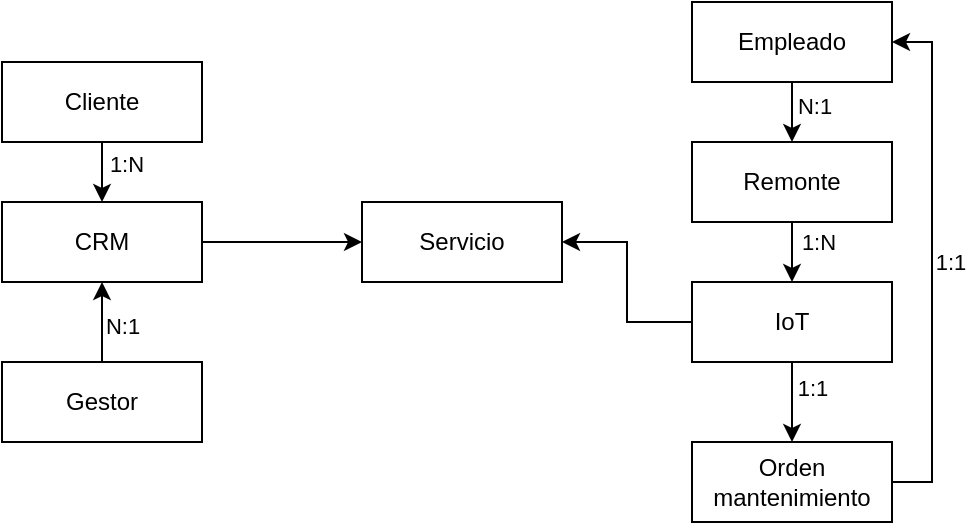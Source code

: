 <mxfile version="28.2.7">
  <diagram name="Página-1" id="kdq9eDzW0CuMS4SWS_TM">
    <mxGraphModel dx="1042" dy="527" grid="0" gridSize="10" guides="1" tooltips="1" connect="1" arrows="1" fold="1" page="1" pageScale="1" pageWidth="1169" pageHeight="827" math="0" shadow="0">
      <root>
        <mxCell id="0" />
        <mxCell id="1" parent="0" />
        <mxCell id="VXjBXhA9t8pkj6M9Qwx1-15" style="edgeStyle=orthogonalEdgeStyle;rounded=0;orthogonalLoop=1;jettySize=auto;html=1;exitX=0.5;exitY=1;exitDx=0;exitDy=0;entryX=0.5;entryY=0;entryDx=0;entryDy=0;" edge="1" parent="1" source="VXjBXhA9t8pkj6M9Qwx1-1" target="VXjBXhA9t8pkj6M9Qwx1-3">
          <mxGeometry relative="1" as="geometry" />
        </mxCell>
        <mxCell id="VXjBXhA9t8pkj6M9Qwx1-21" value="1:N" style="edgeLabel;html=1;align=center;verticalAlign=middle;resizable=0;points=[];" vertex="1" connectable="0" parent="VXjBXhA9t8pkj6M9Qwx1-15">
          <mxGeometry x="-0.387" y="6" relative="1" as="geometry">
            <mxPoint x="6" y="2" as="offset" />
          </mxGeometry>
        </mxCell>
        <mxCell id="VXjBXhA9t8pkj6M9Qwx1-1" value="Cliente" style="rounded=0;whiteSpace=wrap;html=1;" vertex="1" parent="1">
          <mxGeometry x="140" y="100" width="100" height="40" as="geometry" />
        </mxCell>
        <mxCell id="VXjBXhA9t8pkj6M9Qwx1-11" style="edgeStyle=orthogonalEdgeStyle;rounded=0;orthogonalLoop=1;jettySize=auto;html=1;exitX=0.5;exitY=1;exitDx=0;exitDy=0;entryX=0.5;entryY=0;entryDx=0;entryDy=0;" edge="1" parent="1" source="VXjBXhA9t8pkj6M9Qwx1-2" target="VXjBXhA9t8pkj6M9Qwx1-5">
          <mxGeometry relative="1" as="geometry" />
        </mxCell>
        <mxCell id="VXjBXhA9t8pkj6M9Qwx1-22" value="1:N" style="edgeLabel;html=1;align=center;verticalAlign=middle;resizable=0;points=[];" vertex="1" connectable="0" parent="VXjBXhA9t8pkj6M9Qwx1-11">
          <mxGeometry x="-0.187" y="6" relative="1" as="geometry">
            <mxPoint x="7" y="68" as="offset" />
          </mxGeometry>
        </mxCell>
        <mxCell id="VXjBXhA9t8pkj6M9Qwx1-25" value="N:1" style="edgeLabel;html=1;align=center;verticalAlign=middle;resizable=0;points=[];" vertex="1" connectable="0" parent="VXjBXhA9t8pkj6M9Qwx1-11">
          <mxGeometry x="0.08" y="1" relative="1" as="geometry">
            <mxPoint x="10" y="-4" as="offset" />
          </mxGeometry>
        </mxCell>
        <mxCell id="VXjBXhA9t8pkj6M9Qwx1-2" value="Empleado" style="rounded=0;whiteSpace=wrap;html=1;" vertex="1" parent="1">
          <mxGeometry x="485" y="70" width="100" height="40" as="geometry" />
        </mxCell>
        <mxCell id="VXjBXhA9t8pkj6M9Qwx1-19" style="edgeStyle=orthogonalEdgeStyle;rounded=0;orthogonalLoop=1;jettySize=auto;html=1;exitX=1;exitY=0.5;exitDx=0;exitDy=0;entryX=0;entryY=0.5;entryDx=0;entryDy=0;" edge="1" parent="1" source="VXjBXhA9t8pkj6M9Qwx1-3" target="VXjBXhA9t8pkj6M9Qwx1-8">
          <mxGeometry relative="1" as="geometry" />
        </mxCell>
        <mxCell id="VXjBXhA9t8pkj6M9Qwx1-3" value="CRM" style="rounded=0;whiteSpace=wrap;html=1;" vertex="1" parent="1">
          <mxGeometry x="140" y="170" width="100" height="40" as="geometry" />
        </mxCell>
        <mxCell id="VXjBXhA9t8pkj6M9Qwx1-20" style="edgeStyle=orthogonalEdgeStyle;rounded=0;orthogonalLoop=1;jettySize=auto;html=1;exitX=0.5;exitY=0;exitDx=0;exitDy=0;entryX=0.5;entryY=1;entryDx=0;entryDy=0;" edge="1" parent="1" source="VXjBXhA9t8pkj6M9Qwx1-4" target="VXjBXhA9t8pkj6M9Qwx1-3">
          <mxGeometry relative="1" as="geometry" />
        </mxCell>
        <mxCell id="VXjBXhA9t8pkj6M9Qwx1-26" value="N:1" style="edgeLabel;html=1;align=center;verticalAlign=middle;resizable=0;points=[];" vertex="1" connectable="0" parent="VXjBXhA9t8pkj6M9Qwx1-20">
          <mxGeometry x="0.04" relative="1" as="geometry">
            <mxPoint x="10" y="3" as="offset" />
          </mxGeometry>
        </mxCell>
        <mxCell id="VXjBXhA9t8pkj6M9Qwx1-4" value="Gestor" style="rounded=0;whiteSpace=wrap;html=1;" vertex="1" parent="1">
          <mxGeometry x="140" y="250" width="100" height="40" as="geometry" />
        </mxCell>
        <mxCell id="VXjBXhA9t8pkj6M9Qwx1-12" style="edgeStyle=orthogonalEdgeStyle;rounded=0;orthogonalLoop=1;jettySize=auto;html=1;exitX=0.5;exitY=1;exitDx=0;exitDy=0;entryX=0.5;entryY=0;entryDx=0;entryDy=0;" edge="1" parent="1" source="VXjBXhA9t8pkj6M9Qwx1-5" target="VXjBXhA9t8pkj6M9Qwx1-6">
          <mxGeometry relative="1" as="geometry" />
        </mxCell>
        <mxCell id="VXjBXhA9t8pkj6M9Qwx1-5" value="Remonte" style="rounded=0;whiteSpace=wrap;html=1;" vertex="1" parent="1">
          <mxGeometry x="485" y="140" width="100" height="40" as="geometry" />
        </mxCell>
        <mxCell id="VXjBXhA9t8pkj6M9Qwx1-9" style="edgeStyle=orthogonalEdgeStyle;rounded=0;orthogonalLoop=1;jettySize=auto;html=1;exitX=0;exitY=0.5;exitDx=0;exitDy=0;entryX=1;entryY=0.5;entryDx=0;entryDy=0;" edge="1" parent="1" source="VXjBXhA9t8pkj6M9Qwx1-6" target="VXjBXhA9t8pkj6M9Qwx1-8">
          <mxGeometry relative="1" as="geometry" />
        </mxCell>
        <mxCell id="VXjBXhA9t8pkj6M9Qwx1-13" style="edgeStyle=orthogonalEdgeStyle;rounded=0;orthogonalLoop=1;jettySize=auto;html=1;exitX=0.5;exitY=1;exitDx=0;exitDy=0;entryX=0.5;entryY=0;entryDx=0;entryDy=0;" edge="1" parent="1" source="VXjBXhA9t8pkj6M9Qwx1-6" target="VXjBXhA9t8pkj6M9Qwx1-7">
          <mxGeometry relative="1" as="geometry" />
        </mxCell>
        <mxCell id="VXjBXhA9t8pkj6M9Qwx1-23" value="1:1" style="edgeLabel;html=1;align=center;verticalAlign=middle;resizable=0;points=[];" vertex="1" connectable="0" parent="VXjBXhA9t8pkj6M9Qwx1-13">
          <mxGeometry x="0.16" y="1" relative="1" as="geometry">
            <mxPoint x="9" y="-10" as="offset" />
          </mxGeometry>
        </mxCell>
        <mxCell id="VXjBXhA9t8pkj6M9Qwx1-6" value="IoT" style="rounded=0;whiteSpace=wrap;html=1;" vertex="1" parent="1">
          <mxGeometry x="485" y="210" width="100" height="40" as="geometry" />
        </mxCell>
        <mxCell id="VXjBXhA9t8pkj6M9Qwx1-14" style="edgeStyle=orthogonalEdgeStyle;rounded=0;orthogonalLoop=1;jettySize=auto;html=1;exitX=1;exitY=0.5;exitDx=0;exitDy=0;entryX=1;entryY=0.5;entryDx=0;entryDy=0;" edge="1" parent="1" source="VXjBXhA9t8pkj6M9Qwx1-7" target="VXjBXhA9t8pkj6M9Qwx1-2">
          <mxGeometry relative="1" as="geometry" />
        </mxCell>
        <mxCell id="VXjBXhA9t8pkj6M9Qwx1-24" value="1:1" style="edgeLabel;html=1;align=center;verticalAlign=middle;resizable=0;points=[];" vertex="1" connectable="0" parent="VXjBXhA9t8pkj6M9Qwx1-14">
          <mxGeometry x="-0.709" y="-3" relative="1" as="geometry">
            <mxPoint x="6" y="-92" as="offset" />
          </mxGeometry>
        </mxCell>
        <mxCell id="VXjBXhA9t8pkj6M9Qwx1-7" value="Orden mantenimiento" style="rounded=0;whiteSpace=wrap;html=1;" vertex="1" parent="1">
          <mxGeometry x="485" y="290" width="100" height="40" as="geometry" />
        </mxCell>
        <mxCell id="VXjBXhA9t8pkj6M9Qwx1-8" value="Servicio" style="rounded=0;whiteSpace=wrap;html=1;" vertex="1" parent="1">
          <mxGeometry x="320" y="170" width="100" height="40" as="geometry" />
        </mxCell>
      </root>
    </mxGraphModel>
  </diagram>
</mxfile>
